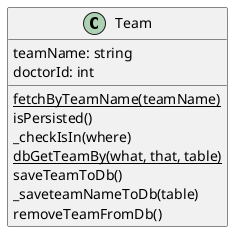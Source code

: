 @startuml team

class Team {
    teamName: string
    doctorId: int

    {static} fetchByTeamName(teamName) 
    isPersisted()
    _checkIsIn(where)    
    {static} dbGetTeamBy(what, that, table)   
    saveTeamToDb()
    _saveteamNameToDb(table)
    removeTeamFromDb()
}


@enduml